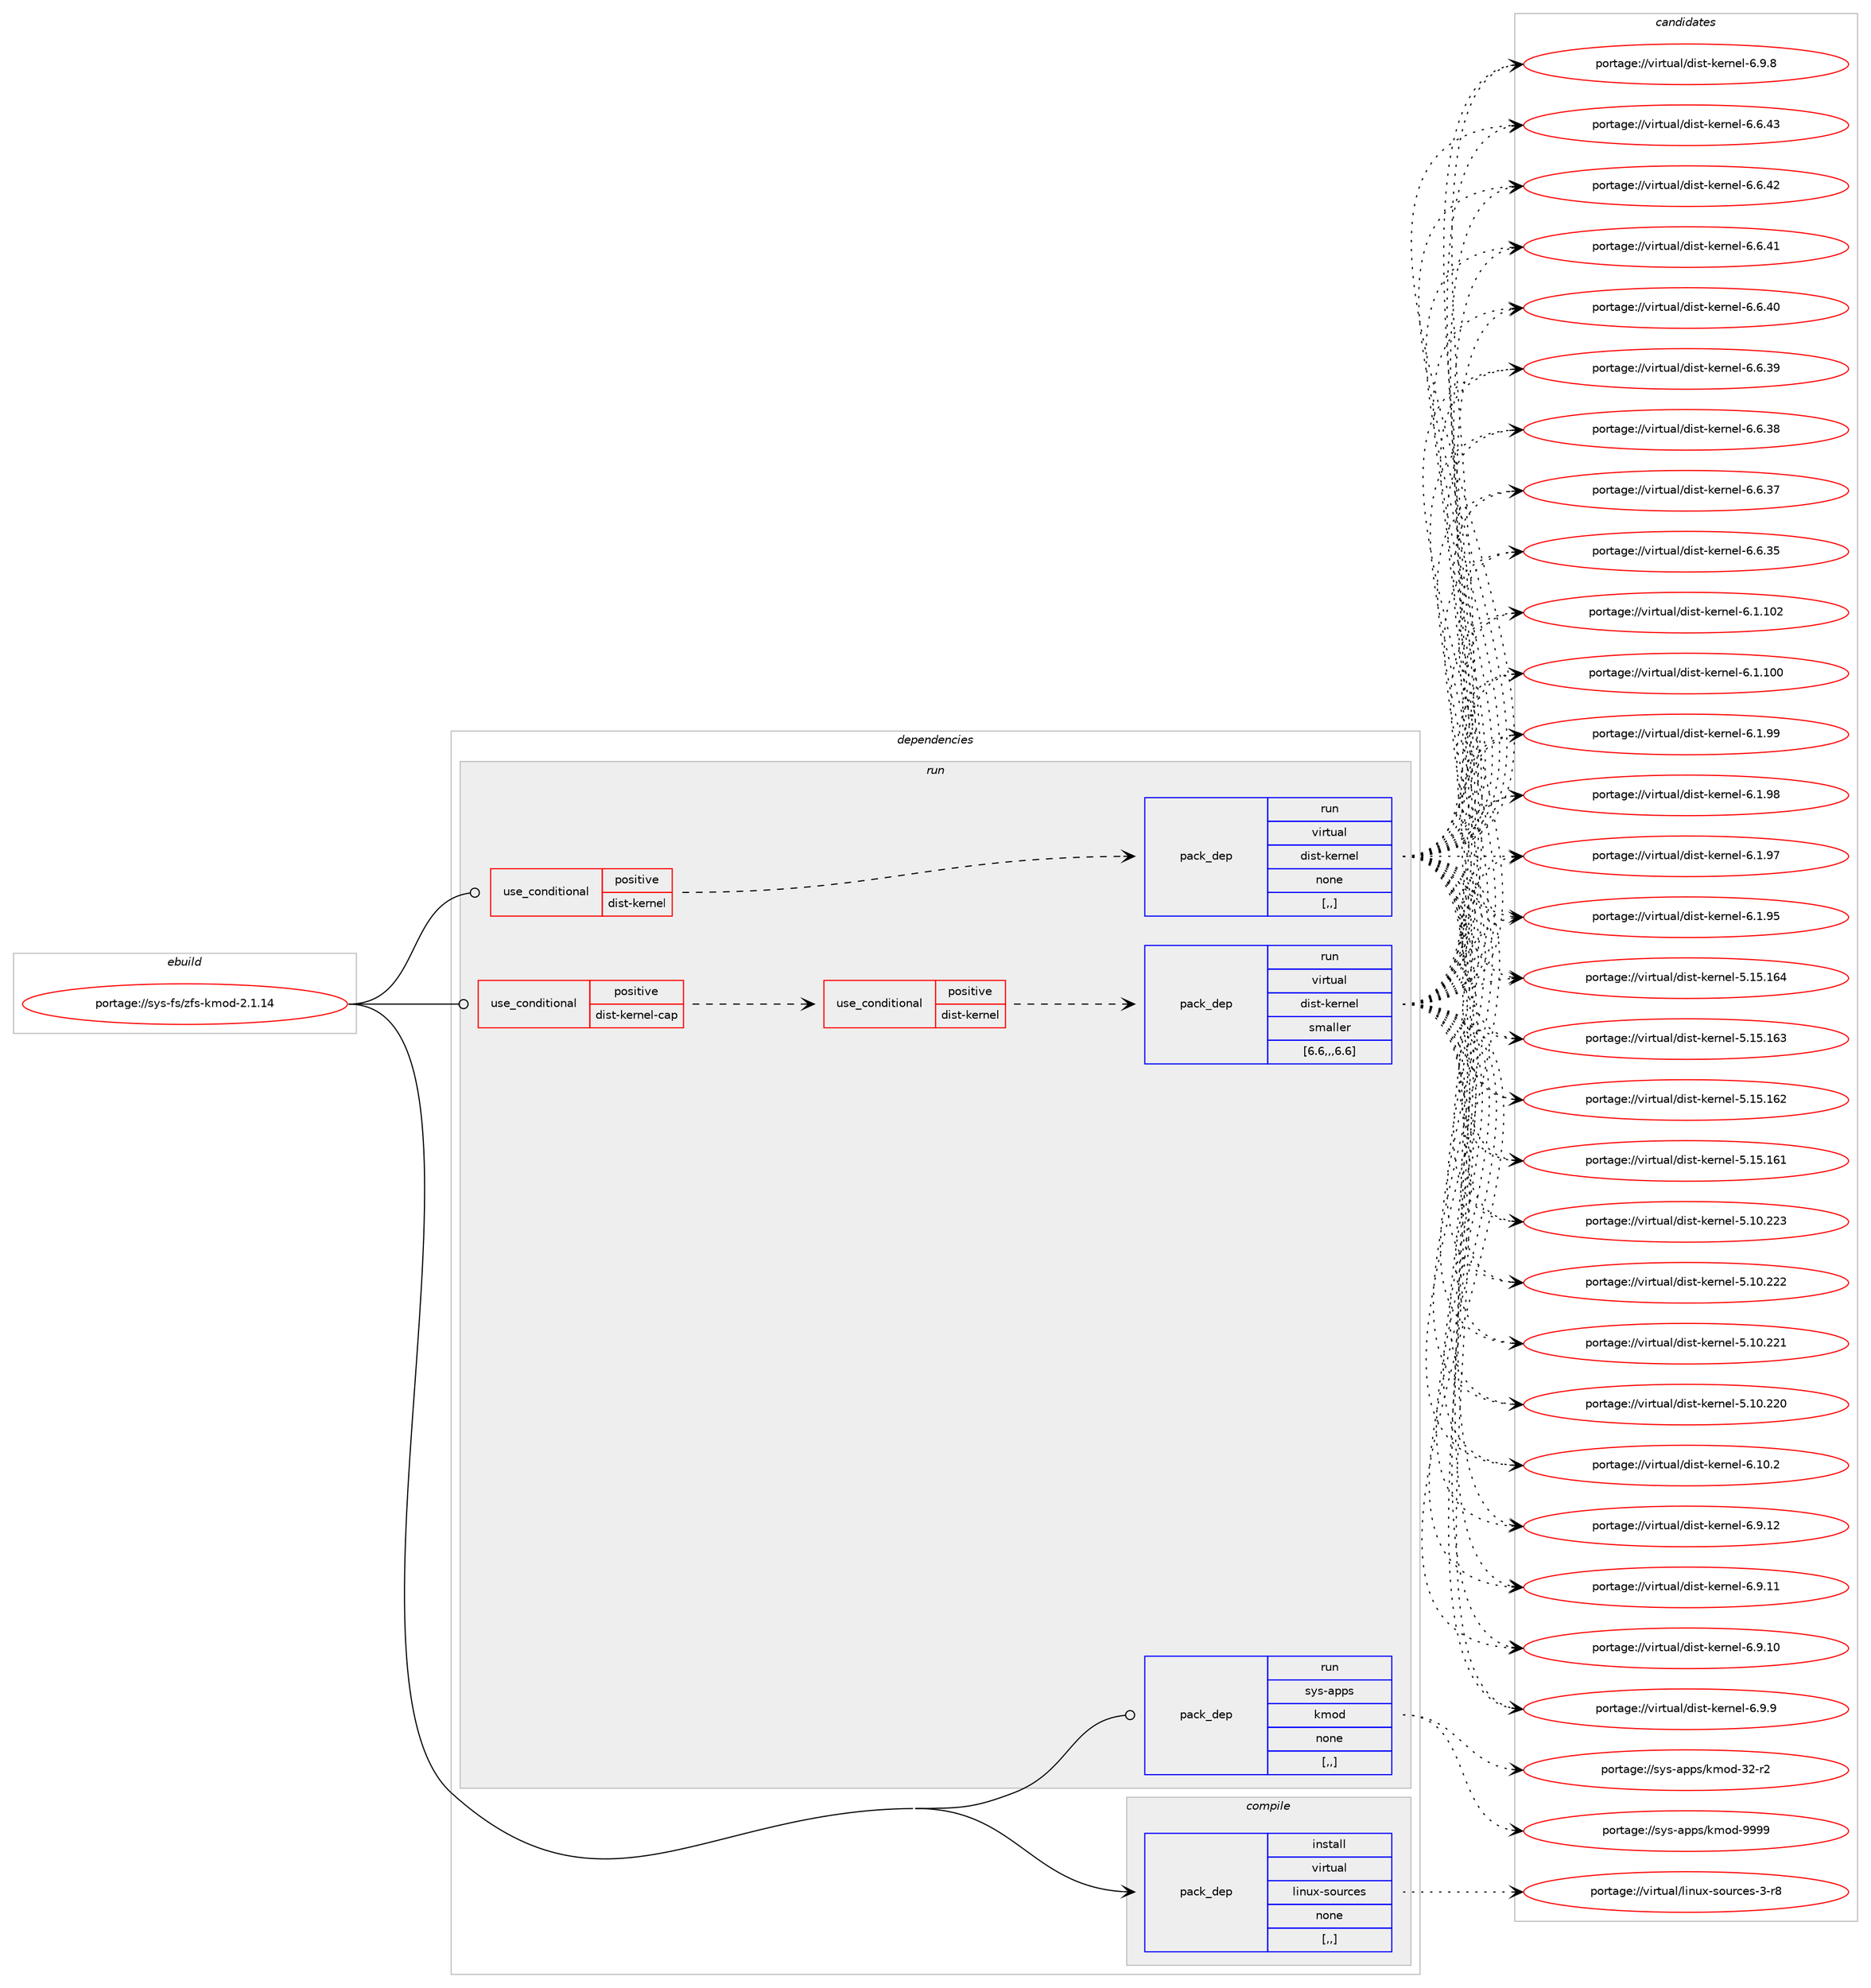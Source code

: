 digraph prolog {

# *************
# Graph options
# *************

newrank=true;
concentrate=true;
compound=true;
graph [rankdir=LR,fontname=Helvetica,fontsize=10,ranksep=1.5];#, ranksep=2.5, nodesep=0.2];
edge  [arrowhead=vee];
node  [fontname=Helvetica,fontsize=10];

# **********
# The ebuild
# **********

subgraph cluster_leftcol {
color=gray;
label=<<i>ebuild</i>>;
id [label="portage://sys-fs/zfs-kmod-2.1.14", color=red, width=4, href="../sys-fs/zfs-kmod-2.1.14.svg"];
}

# ****************
# The dependencies
# ****************

subgraph cluster_midcol {
color=gray;
label=<<i>dependencies</i>>;
subgraph cluster_compile {
fillcolor="#eeeeee";
style=filled;
label=<<i>compile</i>>;
subgraph pack318173 {
dependency437828 [label=<<TABLE BORDER="0" CELLBORDER="1" CELLSPACING="0" CELLPADDING="4" WIDTH="220"><TR><TD ROWSPAN="6" CELLPADDING="30">pack_dep</TD></TR><TR><TD WIDTH="110">install</TD></TR><TR><TD>virtual</TD></TR><TR><TD>linux-sources</TD></TR><TR><TD>none</TD></TR><TR><TD>[,,]</TD></TR></TABLE>>, shape=none, color=blue];
}
id:e -> dependency437828:w [weight=20,style="solid",arrowhead="vee"];
}
subgraph cluster_compileandrun {
fillcolor="#eeeeee";
style=filled;
label=<<i>compile and run</i>>;
}
subgraph cluster_run {
fillcolor="#eeeeee";
style=filled;
label=<<i>run</i>>;
subgraph cond116686 {
dependency437829 [label=<<TABLE BORDER="0" CELLBORDER="1" CELLSPACING="0" CELLPADDING="4"><TR><TD ROWSPAN="3" CELLPADDING="10">use_conditional</TD></TR><TR><TD>positive</TD></TR><TR><TD>dist-kernel</TD></TR></TABLE>>, shape=none, color=red];
subgraph pack318174 {
dependency437830 [label=<<TABLE BORDER="0" CELLBORDER="1" CELLSPACING="0" CELLPADDING="4" WIDTH="220"><TR><TD ROWSPAN="6" CELLPADDING="30">pack_dep</TD></TR><TR><TD WIDTH="110">run</TD></TR><TR><TD>virtual</TD></TR><TR><TD>dist-kernel</TD></TR><TR><TD>none</TD></TR><TR><TD>[,,]</TD></TR></TABLE>>, shape=none, color=blue];
}
dependency437829:e -> dependency437830:w [weight=20,style="dashed",arrowhead="vee"];
}
id:e -> dependency437829:w [weight=20,style="solid",arrowhead="odot"];
subgraph cond116687 {
dependency437831 [label=<<TABLE BORDER="0" CELLBORDER="1" CELLSPACING="0" CELLPADDING="4"><TR><TD ROWSPAN="3" CELLPADDING="10">use_conditional</TD></TR><TR><TD>positive</TD></TR><TR><TD>dist-kernel-cap</TD></TR></TABLE>>, shape=none, color=red];
subgraph cond116688 {
dependency437832 [label=<<TABLE BORDER="0" CELLBORDER="1" CELLSPACING="0" CELLPADDING="4"><TR><TD ROWSPAN="3" CELLPADDING="10">use_conditional</TD></TR><TR><TD>positive</TD></TR><TR><TD>dist-kernel</TD></TR></TABLE>>, shape=none, color=red];
subgraph pack318175 {
dependency437833 [label=<<TABLE BORDER="0" CELLBORDER="1" CELLSPACING="0" CELLPADDING="4" WIDTH="220"><TR><TD ROWSPAN="6" CELLPADDING="30">pack_dep</TD></TR><TR><TD WIDTH="110">run</TD></TR><TR><TD>virtual</TD></TR><TR><TD>dist-kernel</TD></TR><TR><TD>smaller</TD></TR><TR><TD>[6.6,,,6.6]</TD></TR></TABLE>>, shape=none, color=blue];
}
dependency437832:e -> dependency437833:w [weight=20,style="dashed",arrowhead="vee"];
}
dependency437831:e -> dependency437832:w [weight=20,style="dashed",arrowhead="vee"];
}
id:e -> dependency437831:w [weight=20,style="solid",arrowhead="odot"];
subgraph pack318176 {
dependency437834 [label=<<TABLE BORDER="0" CELLBORDER="1" CELLSPACING="0" CELLPADDING="4" WIDTH="220"><TR><TD ROWSPAN="6" CELLPADDING="30">pack_dep</TD></TR><TR><TD WIDTH="110">run</TD></TR><TR><TD>sys-apps</TD></TR><TR><TD>kmod</TD></TR><TR><TD>none</TD></TR><TR><TD>[,,]</TD></TR></TABLE>>, shape=none, color=blue];
}
id:e -> dependency437834:w [weight=20,style="solid",arrowhead="odot"];
}
}

# **************
# The candidates
# **************

subgraph cluster_choices {
rank=same;
color=gray;
label=<<i>candidates</i>>;

subgraph choice318173 {
color=black;
nodesep=1;
choice1181051141161179710847108105110117120451151111171149910111545514511456 [label="portage://virtual/linux-sources-3-r8", color=red, width=4,href="../virtual/linux-sources-3-r8.svg"];
dependency437828:e -> choice1181051141161179710847108105110117120451151111171149910111545514511456:w [style=dotted,weight="100"];
}
subgraph choice318174 {
color=black;
nodesep=1;
choice11810511411611797108471001051151164510710111411010110845544649484650 [label="portage://virtual/dist-kernel-6.10.2", color=red, width=4,href="../virtual/dist-kernel-6.10.2.svg"];
choice11810511411611797108471001051151164510710111411010110845544657464950 [label="portage://virtual/dist-kernel-6.9.12", color=red, width=4,href="../virtual/dist-kernel-6.9.12.svg"];
choice11810511411611797108471001051151164510710111411010110845544657464949 [label="portage://virtual/dist-kernel-6.9.11", color=red, width=4,href="../virtual/dist-kernel-6.9.11.svg"];
choice11810511411611797108471001051151164510710111411010110845544657464948 [label="portage://virtual/dist-kernel-6.9.10", color=red, width=4,href="../virtual/dist-kernel-6.9.10.svg"];
choice118105114116117971084710010511511645107101114110101108455446574657 [label="portage://virtual/dist-kernel-6.9.9", color=red, width=4,href="../virtual/dist-kernel-6.9.9.svg"];
choice118105114116117971084710010511511645107101114110101108455446574656 [label="portage://virtual/dist-kernel-6.9.8", color=red, width=4,href="../virtual/dist-kernel-6.9.8.svg"];
choice11810511411611797108471001051151164510710111411010110845544654465251 [label="portage://virtual/dist-kernel-6.6.43", color=red, width=4,href="../virtual/dist-kernel-6.6.43.svg"];
choice11810511411611797108471001051151164510710111411010110845544654465250 [label="portage://virtual/dist-kernel-6.6.42", color=red, width=4,href="../virtual/dist-kernel-6.6.42.svg"];
choice11810511411611797108471001051151164510710111411010110845544654465249 [label="portage://virtual/dist-kernel-6.6.41", color=red, width=4,href="../virtual/dist-kernel-6.6.41.svg"];
choice11810511411611797108471001051151164510710111411010110845544654465248 [label="portage://virtual/dist-kernel-6.6.40", color=red, width=4,href="../virtual/dist-kernel-6.6.40.svg"];
choice11810511411611797108471001051151164510710111411010110845544654465157 [label="portage://virtual/dist-kernel-6.6.39", color=red, width=4,href="../virtual/dist-kernel-6.6.39.svg"];
choice11810511411611797108471001051151164510710111411010110845544654465156 [label="portage://virtual/dist-kernel-6.6.38", color=red, width=4,href="../virtual/dist-kernel-6.6.38.svg"];
choice11810511411611797108471001051151164510710111411010110845544654465155 [label="portage://virtual/dist-kernel-6.6.37", color=red, width=4,href="../virtual/dist-kernel-6.6.37.svg"];
choice11810511411611797108471001051151164510710111411010110845544654465153 [label="portage://virtual/dist-kernel-6.6.35", color=red, width=4,href="../virtual/dist-kernel-6.6.35.svg"];
choice1181051141161179710847100105115116451071011141101011084554464946494850 [label="portage://virtual/dist-kernel-6.1.102", color=red, width=4,href="../virtual/dist-kernel-6.1.102.svg"];
choice1181051141161179710847100105115116451071011141101011084554464946494848 [label="portage://virtual/dist-kernel-6.1.100", color=red, width=4,href="../virtual/dist-kernel-6.1.100.svg"];
choice11810511411611797108471001051151164510710111411010110845544649465757 [label="portage://virtual/dist-kernel-6.1.99", color=red, width=4,href="../virtual/dist-kernel-6.1.99.svg"];
choice11810511411611797108471001051151164510710111411010110845544649465756 [label="portage://virtual/dist-kernel-6.1.98", color=red, width=4,href="../virtual/dist-kernel-6.1.98.svg"];
choice11810511411611797108471001051151164510710111411010110845544649465755 [label="portage://virtual/dist-kernel-6.1.97", color=red, width=4,href="../virtual/dist-kernel-6.1.97.svg"];
choice11810511411611797108471001051151164510710111411010110845544649465753 [label="portage://virtual/dist-kernel-6.1.95", color=red, width=4,href="../virtual/dist-kernel-6.1.95.svg"];
choice118105114116117971084710010511511645107101114110101108455346495346495452 [label="portage://virtual/dist-kernel-5.15.164", color=red, width=4,href="../virtual/dist-kernel-5.15.164.svg"];
choice118105114116117971084710010511511645107101114110101108455346495346495451 [label="portage://virtual/dist-kernel-5.15.163", color=red, width=4,href="../virtual/dist-kernel-5.15.163.svg"];
choice118105114116117971084710010511511645107101114110101108455346495346495450 [label="portage://virtual/dist-kernel-5.15.162", color=red, width=4,href="../virtual/dist-kernel-5.15.162.svg"];
choice118105114116117971084710010511511645107101114110101108455346495346495449 [label="portage://virtual/dist-kernel-5.15.161", color=red, width=4,href="../virtual/dist-kernel-5.15.161.svg"];
choice118105114116117971084710010511511645107101114110101108455346494846505051 [label="portage://virtual/dist-kernel-5.10.223", color=red, width=4,href="../virtual/dist-kernel-5.10.223.svg"];
choice118105114116117971084710010511511645107101114110101108455346494846505050 [label="portage://virtual/dist-kernel-5.10.222", color=red, width=4,href="../virtual/dist-kernel-5.10.222.svg"];
choice118105114116117971084710010511511645107101114110101108455346494846505049 [label="portage://virtual/dist-kernel-5.10.221", color=red, width=4,href="../virtual/dist-kernel-5.10.221.svg"];
choice118105114116117971084710010511511645107101114110101108455346494846505048 [label="portage://virtual/dist-kernel-5.10.220", color=red, width=4,href="../virtual/dist-kernel-5.10.220.svg"];
dependency437830:e -> choice11810511411611797108471001051151164510710111411010110845544649484650:w [style=dotted,weight="100"];
dependency437830:e -> choice11810511411611797108471001051151164510710111411010110845544657464950:w [style=dotted,weight="100"];
dependency437830:e -> choice11810511411611797108471001051151164510710111411010110845544657464949:w [style=dotted,weight="100"];
dependency437830:e -> choice11810511411611797108471001051151164510710111411010110845544657464948:w [style=dotted,weight="100"];
dependency437830:e -> choice118105114116117971084710010511511645107101114110101108455446574657:w [style=dotted,weight="100"];
dependency437830:e -> choice118105114116117971084710010511511645107101114110101108455446574656:w [style=dotted,weight="100"];
dependency437830:e -> choice11810511411611797108471001051151164510710111411010110845544654465251:w [style=dotted,weight="100"];
dependency437830:e -> choice11810511411611797108471001051151164510710111411010110845544654465250:w [style=dotted,weight="100"];
dependency437830:e -> choice11810511411611797108471001051151164510710111411010110845544654465249:w [style=dotted,weight="100"];
dependency437830:e -> choice11810511411611797108471001051151164510710111411010110845544654465248:w [style=dotted,weight="100"];
dependency437830:e -> choice11810511411611797108471001051151164510710111411010110845544654465157:w [style=dotted,weight="100"];
dependency437830:e -> choice11810511411611797108471001051151164510710111411010110845544654465156:w [style=dotted,weight="100"];
dependency437830:e -> choice11810511411611797108471001051151164510710111411010110845544654465155:w [style=dotted,weight="100"];
dependency437830:e -> choice11810511411611797108471001051151164510710111411010110845544654465153:w [style=dotted,weight="100"];
dependency437830:e -> choice1181051141161179710847100105115116451071011141101011084554464946494850:w [style=dotted,weight="100"];
dependency437830:e -> choice1181051141161179710847100105115116451071011141101011084554464946494848:w [style=dotted,weight="100"];
dependency437830:e -> choice11810511411611797108471001051151164510710111411010110845544649465757:w [style=dotted,weight="100"];
dependency437830:e -> choice11810511411611797108471001051151164510710111411010110845544649465756:w [style=dotted,weight="100"];
dependency437830:e -> choice11810511411611797108471001051151164510710111411010110845544649465755:w [style=dotted,weight="100"];
dependency437830:e -> choice11810511411611797108471001051151164510710111411010110845544649465753:w [style=dotted,weight="100"];
dependency437830:e -> choice118105114116117971084710010511511645107101114110101108455346495346495452:w [style=dotted,weight="100"];
dependency437830:e -> choice118105114116117971084710010511511645107101114110101108455346495346495451:w [style=dotted,weight="100"];
dependency437830:e -> choice118105114116117971084710010511511645107101114110101108455346495346495450:w [style=dotted,weight="100"];
dependency437830:e -> choice118105114116117971084710010511511645107101114110101108455346495346495449:w [style=dotted,weight="100"];
dependency437830:e -> choice118105114116117971084710010511511645107101114110101108455346494846505051:w [style=dotted,weight="100"];
dependency437830:e -> choice118105114116117971084710010511511645107101114110101108455346494846505050:w [style=dotted,weight="100"];
dependency437830:e -> choice118105114116117971084710010511511645107101114110101108455346494846505049:w [style=dotted,weight="100"];
dependency437830:e -> choice118105114116117971084710010511511645107101114110101108455346494846505048:w [style=dotted,weight="100"];
}
subgraph choice318175 {
color=black;
nodesep=1;
choice11810511411611797108471001051151164510710111411010110845544649484650 [label="portage://virtual/dist-kernel-6.10.2", color=red, width=4,href="../virtual/dist-kernel-6.10.2.svg"];
choice11810511411611797108471001051151164510710111411010110845544657464950 [label="portage://virtual/dist-kernel-6.9.12", color=red, width=4,href="../virtual/dist-kernel-6.9.12.svg"];
choice11810511411611797108471001051151164510710111411010110845544657464949 [label="portage://virtual/dist-kernel-6.9.11", color=red, width=4,href="../virtual/dist-kernel-6.9.11.svg"];
choice11810511411611797108471001051151164510710111411010110845544657464948 [label="portage://virtual/dist-kernel-6.9.10", color=red, width=4,href="../virtual/dist-kernel-6.9.10.svg"];
choice118105114116117971084710010511511645107101114110101108455446574657 [label="portage://virtual/dist-kernel-6.9.9", color=red, width=4,href="../virtual/dist-kernel-6.9.9.svg"];
choice118105114116117971084710010511511645107101114110101108455446574656 [label="portage://virtual/dist-kernel-6.9.8", color=red, width=4,href="../virtual/dist-kernel-6.9.8.svg"];
choice11810511411611797108471001051151164510710111411010110845544654465251 [label="portage://virtual/dist-kernel-6.6.43", color=red, width=4,href="../virtual/dist-kernel-6.6.43.svg"];
choice11810511411611797108471001051151164510710111411010110845544654465250 [label="portage://virtual/dist-kernel-6.6.42", color=red, width=4,href="../virtual/dist-kernel-6.6.42.svg"];
choice11810511411611797108471001051151164510710111411010110845544654465249 [label="portage://virtual/dist-kernel-6.6.41", color=red, width=4,href="../virtual/dist-kernel-6.6.41.svg"];
choice11810511411611797108471001051151164510710111411010110845544654465248 [label="portage://virtual/dist-kernel-6.6.40", color=red, width=4,href="../virtual/dist-kernel-6.6.40.svg"];
choice11810511411611797108471001051151164510710111411010110845544654465157 [label="portage://virtual/dist-kernel-6.6.39", color=red, width=4,href="../virtual/dist-kernel-6.6.39.svg"];
choice11810511411611797108471001051151164510710111411010110845544654465156 [label="portage://virtual/dist-kernel-6.6.38", color=red, width=4,href="../virtual/dist-kernel-6.6.38.svg"];
choice11810511411611797108471001051151164510710111411010110845544654465155 [label="portage://virtual/dist-kernel-6.6.37", color=red, width=4,href="../virtual/dist-kernel-6.6.37.svg"];
choice11810511411611797108471001051151164510710111411010110845544654465153 [label="portage://virtual/dist-kernel-6.6.35", color=red, width=4,href="../virtual/dist-kernel-6.6.35.svg"];
choice1181051141161179710847100105115116451071011141101011084554464946494850 [label="portage://virtual/dist-kernel-6.1.102", color=red, width=4,href="../virtual/dist-kernel-6.1.102.svg"];
choice1181051141161179710847100105115116451071011141101011084554464946494848 [label="portage://virtual/dist-kernel-6.1.100", color=red, width=4,href="../virtual/dist-kernel-6.1.100.svg"];
choice11810511411611797108471001051151164510710111411010110845544649465757 [label="portage://virtual/dist-kernel-6.1.99", color=red, width=4,href="../virtual/dist-kernel-6.1.99.svg"];
choice11810511411611797108471001051151164510710111411010110845544649465756 [label="portage://virtual/dist-kernel-6.1.98", color=red, width=4,href="../virtual/dist-kernel-6.1.98.svg"];
choice11810511411611797108471001051151164510710111411010110845544649465755 [label="portage://virtual/dist-kernel-6.1.97", color=red, width=4,href="../virtual/dist-kernel-6.1.97.svg"];
choice11810511411611797108471001051151164510710111411010110845544649465753 [label="portage://virtual/dist-kernel-6.1.95", color=red, width=4,href="../virtual/dist-kernel-6.1.95.svg"];
choice118105114116117971084710010511511645107101114110101108455346495346495452 [label="portage://virtual/dist-kernel-5.15.164", color=red, width=4,href="../virtual/dist-kernel-5.15.164.svg"];
choice118105114116117971084710010511511645107101114110101108455346495346495451 [label="portage://virtual/dist-kernel-5.15.163", color=red, width=4,href="../virtual/dist-kernel-5.15.163.svg"];
choice118105114116117971084710010511511645107101114110101108455346495346495450 [label="portage://virtual/dist-kernel-5.15.162", color=red, width=4,href="../virtual/dist-kernel-5.15.162.svg"];
choice118105114116117971084710010511511645107101114110101108455346495346495449 [label="portage://virtual/dist-kernel-5.15.161", color=red, width=4,href="../virtual/dist-kernel-5.15.161.svg"];
choice118105114116117971084710010511511645107101114110101108455346494846505051 [label="portage://virtual/dist-kernel-5.10.223", color=red, width=4,href="../virtual/dist-kernel-5.10.223.svg"];
choice118105114116117971084710010511511645107101114110101108455346494846505050 [label="portage://virtual/dist-kernel-5.10.222", color=red, width=4,href="../virtual/dist-kernel-5.10.222.svg"];
choice118105114116117971084710010511511645107101114110101108455346494846505049 [label="portage://virtual/dist-kernel-5.10.221", color=red, width=4,href="../virtual/dist-kernel-5.10.221.svg"];
choice118105114116117971084710010511511645107101114110101108455346494846505048 [label="portage://virtual/dist-kernel-5.10.220", color=red, width=4,href="../virtual/dist-kernel-5.10.220.svg"];
dependency437833:e -> choice11810511411611797108471001051151164510710111411010110845544649484650:w [style=dotted,weight="100"];
dependency437833:e -> choice11810511411611797108471001051151164510710111411010110845544657464950:w [style=dotted,weight="100"];
dependency437833:e -> choice11810511411611797108471001051151164510710111411010110845544657464949:w [style=dotted,weight="100"];
dependency437833:e -> choice11810511411611797108471001051151164510710111411010110845544657464948:w [style=dotted,weight="100"];
dependency437833:e -> choice118105114116117971084710010511511645107101114110101108455446574657:w [style=dotted,weight="100"];
dependency437833:e -> choice118105114116117971084710010511511645107101114110101108455446574656:w [style=dotted,weight="100"];
dependency437833:e -> choice11810511411611797108471001051151164510710111411010110845544654465251:w [style=dotted,weight="100"];
dependency437833:e -> choice11810511411611797108471001051151164510710111411010110845544654465250:w [style=dotted,weight="100"];
dependency437833:e -> choice11810511411611797108471001051151164510710111411010110845544654465249:w [style=dotted,weight="100"];
dependency437833:e -> choice11810511411611797108471001051151164510710111411010110845544654465248:w [style=dotted,weight="100"];
dependency437833:e -> choice11810511411611797108471001051151164510710111411010110845544654465157:w [style=dotted,weight="100"];
dependency437833:e -> choice11810511411611797108471001051151164510710111411010110845544654465156:w [style=dotted,weight="100"];
dependency437833:e -> choice11810511411611797108471001051151164510710111411010110845544654465155:w [style=dotted,weight="100"];
dependency437833:e -> choice11810511411611797108471001051151164510710111411010110845544654465153:w [style=dotted,weight="100"];
dependency437833:e -> choice1181051141161179710847100105115116451071011141101011084554464946494850:w [style=dotted,weight="100"];
dependency437833:e -> choice1181051141161179710847100105115116451071011141101011084554464946494848:w [style=dotted,weight="100"];
dependency437833:e -> choice11810511411611797108471001051151164510710111411010110845544649465757:w [style=dotted,weight="100"];
dependency437833:e -> choice11810511411611797108471001051151164510710111411010110845544649465756:w [style=dotted,weight="100"];
dependency437833:e -> choice11810511411611797108471001051151164510710111411010110845544649465755:w [style=dotted,weight="100"];
dependency437833:e -> choice11810511411611797108471001051151164510710111411010110845544649465753:w [style=dotted,weight="100"];
dependency437833:e -> choice118105114116117971084710010511511645107101114110101108455346495346495452:w [style=dotted,weight="100"];
dependency437833:e -> choice118105114116117971084710010511511645107101114110101108455346495346495451:w [style=dotted,weight="100"];
dependency437833:e -> choice118105114116117971084710010511511645107101114110101108455346495346495450:w [style=dotted,weight="100"];
dependency437833:e -> choice118105114116117971084710010511511645107101114110101108455346495346495449:w [style=dotted,weight="100"];
dependency437833:e -> choice118105114116117971084710010511511645107101114110101108455346494846505051:w [style=dotted,weight="100"];
dependency437833:e -> choice118105114116117971084710010511511645107101114110101108455346494846505050:w [style=dotted,weight="100"];
dependency437833:e -> choice118105114116117971084710010511511645107101114110101108455346494846505049:w [style=dotted,weight="100"];
dependency437833:e -> choice118105114116117971084710010511511645107101114110101108455346494846505048:w [style=dotted,weight="100"];
}
subgraph choice318176 {
color=black;
nodesep=1;
choice1151211154597112112115471071091111004557575757 [label="portage://sys-apps/kmod-9999", color=red, width=4,href="../sys-apps/kmod-9999.svg"];
choice1151211154597112112115471071091111004551504511450 [label="portage://sys-apps/kmod-32-r2", color=red, width=4,href="../sys-apps/kmod-32-r2.svg"];
dependency437834:e -> choice1151211154597112112115471071091111004557575757:w [style=dotted,weight="100"];
dependency437834:e -> choice1151211154597112112115471071091111004551504511450:w [style=dotted,weight="100"];
}
}

}
